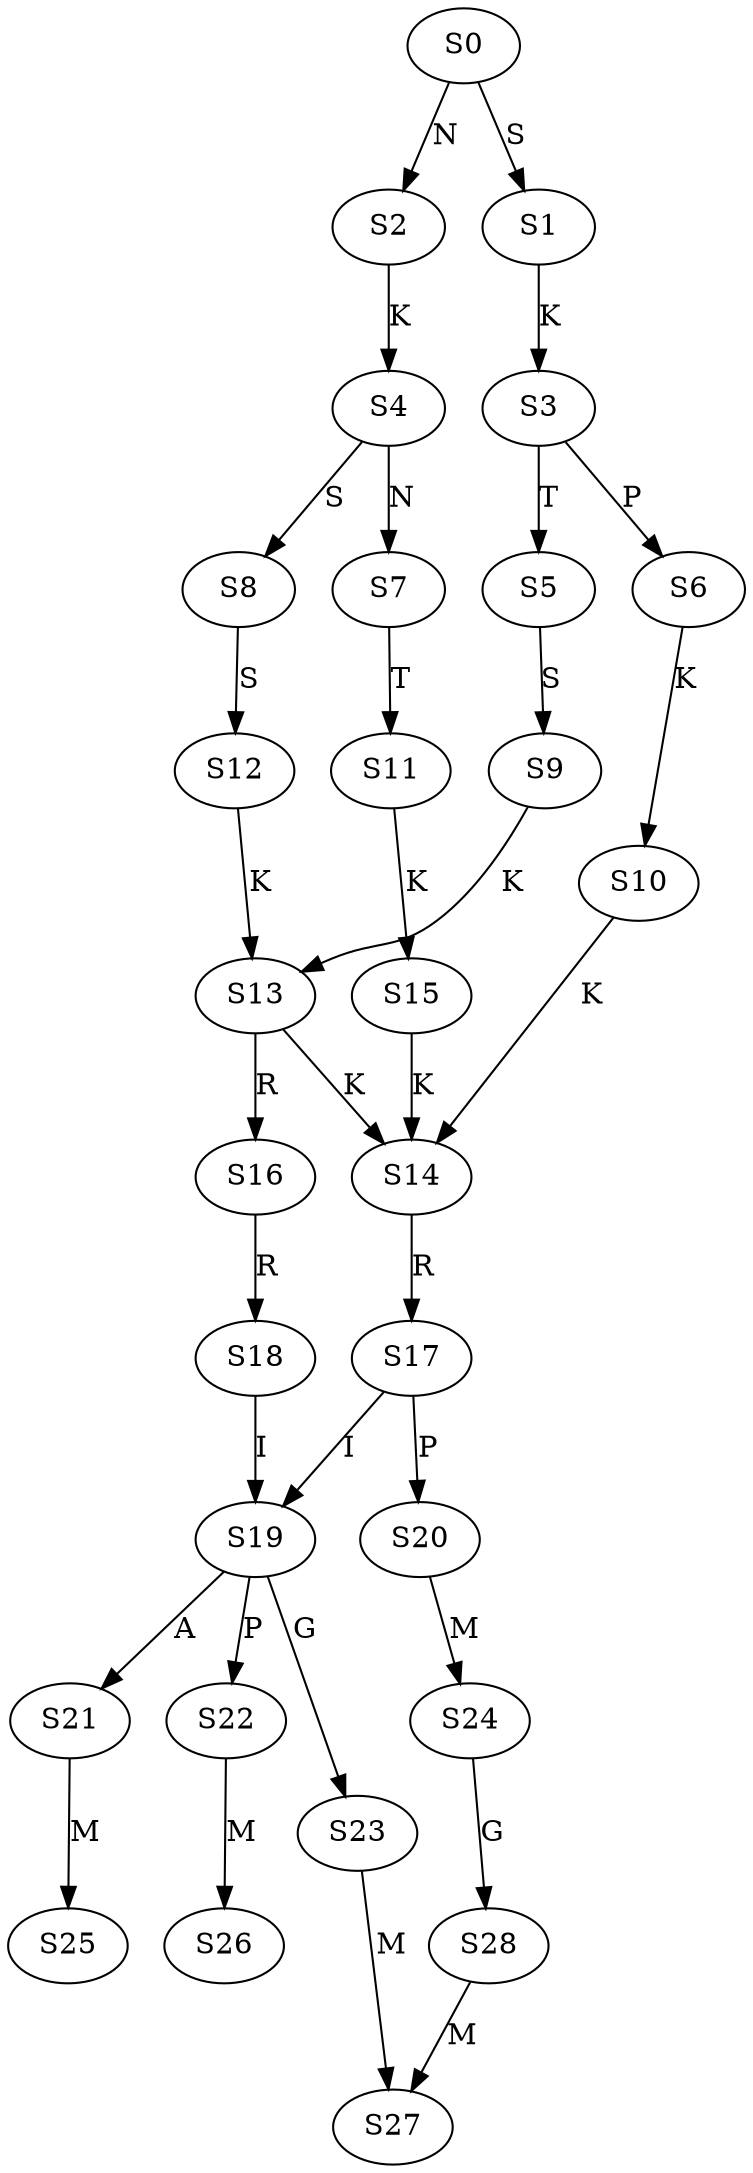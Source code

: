 strict digraph  {
	S0 -> S1 [ label = S ];
	S0 -> S2 [ label = N ];
	S1 -> S3 [ label = K ];
	S2 -> S4 [ label = K ];
	S3 -> S5 [ label = T ];
	S3 -> S6 [ label = P ];
	S4 -> S7 [ label = N ];
	S4 -> S8 [ label = S ];
	S5 -> S9 [ label = S ];
	S6 -> S10 [ label = K ];
	S7 -> S11 [ label = T ];
	S8 -> S12 [ label = S ];
	S9 -> S13 [ label = K ];
	S10 -> S14 [ label = K ];
	S11 -> S15 [ label = K ];
	S12 -> S13 [ label = K ];
	S13 -> S16 [ label = R ];
	S13 -> S14 [ label = K ];
	S14 -> S17 [ label = R ];
	S15 -> S14 [ label = K ];
	S16 -> S18 [ label = R ];
	S17 -> S19 [ label = I ];
	S17 -> S20 [ label = P ];
	S18 -> S19 [ label = I ];
	S19 -> S21 [ label = A ];
	S19 -> S22 [ label = P ];
	S19 -> S23 [ label = G ];
	S20 -> S24 [ label = M ];
	S21 -> S25 [ label = M ];
	S22 -> S26 [ label = M ];
	S23 -> S27 [ label = M ];
	S24 -> S28 [ label = G ];
	S28 -> S27 [ label = M ];
}
